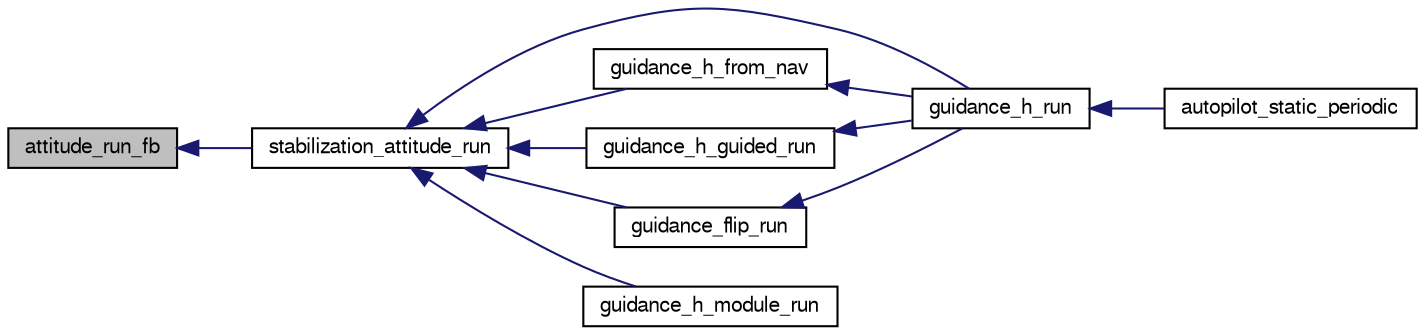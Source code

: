 digraph "attitude_run_fb"
{
  edge [fontname="FreeSans",fontsize="10",labelfontname="FreeSans",labelfontsize="10"];
  node [fontname="FreeSans",fontsize="10",shape=record];
  rankdir="LR";
  Node1 [label="attitude_run_fb",height=0.2,width=0.4,color="black", fillcolor="grey75", style="filled", fontcolor="black"];
  Node1 -> Node2 [dir="back",color="midnightblue",fontsize="10",style="solid",fontname="FreeSans"];
  Node2 [label="stabilization_attitude_run",height=0.2,width=0.4,color="black", fillcolor="white", style="filled",URL="$stabilization__attitude__quat__int_8c.html#a18a45e70bf2fae908ece863a764f777b"];
  Node2 -> Node3 [dir="back",color="midnightblue",fontsize="10",style="solid",fontname="FreeSans"];
  Node3 [label="guidance_h_run",height=0.2,width=0.4,color="black", fillcolor="white", style="filled",URL="$rotorcraft_2guidance_2guidance__h_8h.html#afff2f6a359638c74d5d1051c3edfa554"];
  Node3 -> Node4 [dir="back",color="midnightblue",fontsize="10",style="solid",fontname="FreeSans"];
  Node4 [label="autopilot_static_periodic",height=0.2,width=0.4,color="black", fillcolor="white", style="filled",URL="$rotorcraft_2autopilot__static_8c.html#a81ff7c3a0611cb76bfbd35fc817070d6"];
  Node2 -> Node5 [dir="back",color="midnightblue",fontsize="10",style="solid",fontname="FreeSans"];
  Node5 [label="guidance_h_from_nav",height=0.2,width=0.4,color="black", fillcolor="white", style="filled",URL="$rotorcraft_2guidance_2guidance__h_8h.html#a609bdd40f9f6aeac4b4d493ffabd24d5",tooltip="Set horizontal guidance from NAV and run control loop. "];
  Node5 -> Node3 [dir="back",color="midnightblue",fontsize="10",style="solid",fontname="FreeSans"];
  Node2 -> Node6 [dir="back",color="midnightblue",fontsize="10",style="solid",fontname="FreeSans"];
  Node6 [label="guidance_h_guided_run",height=0.2,width=0.4,color="black", fillcolor="white", style="filled",URL="$rotorcraft_2guidance_2guidance__h_8h.html#a60716914dafeccd7ab74967606ae4045",tooltip="Run GUIDED mode control. "];
  Node6 -> Node3 [dir="back",color="midnightblue",fontsize="10",style="solid",fontname="FreeSans"];
  Node2 -> Node7 [dir="back",color="midnightblue",fontsize="10",style="solid",fontname="FreeSans"];
  Node7 [label="guidance_flip_run",height=0.2,width=0.4,color="black", fillcolor="white", style="filled",URL="$guidance__flip_8h.html#a341f66aaa1a6e736e980ae5cccb3c0f5"];
  Node7 -> Node3 [dir="back",color="midnightblue",fontsize="10",style="solid",fontname="FreeSans"];
  Node2 -> Node8 [dir="back",color="midnightblue",fontsize="10",style="solid",fontname="FreeSans"];
  Node8 [label="guidance_h_module_run",height=0.2,width=0.4,color="black", fillcolor="white", style="filled",URL="$ctrl__module__outerloop__demo_8c.html#a77f05df2acd1da23e187f1f3f5d5a26f"];
}
